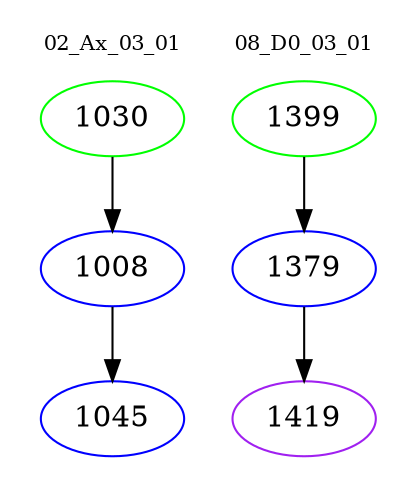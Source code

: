 digraph{
subgraph cluster_0 {
color = white
label = "02_Ax_03_01";
fontsize=10;
T0_1030 [label="1030", color="green"]
T0_1030 -> T0_1008 [color="black"]
T0_1008 [label="1008", color="blue"]
T0_1008 -> T0_1045 [color="black"]
T0_1045 [label="1045", color="blue"]
}
subgraph cluster_1 {
color = white
label = "08_D0_03_01";
fontsize=10;
T1_1399 [label="1399", color="green"]
T1_1399 -> T1_1379 [color="black"]
T1_1379 [label="1379", color="blue"]
T1_1379 -> T1_1419 [color="black"]
T1_1419 [label="1419", color="purple"]
}
}
